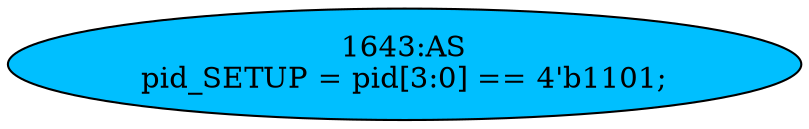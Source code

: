 strict digraph "" {
	node [label="\N"];
	"1643:AS"	 [ast="<pyverilog.vparser.ast.Assign object at 0x7f13b5578e90>",
		def_var="['pid_SETUP']",
		fillcolor=deepskyblue,
		label="1643:AS
pid_SETUP = pid[3:0] == 4'b1101;",
		statements="[]",
		style=filled,
		typ=Assign,
		use_var="['pid']"];
}
